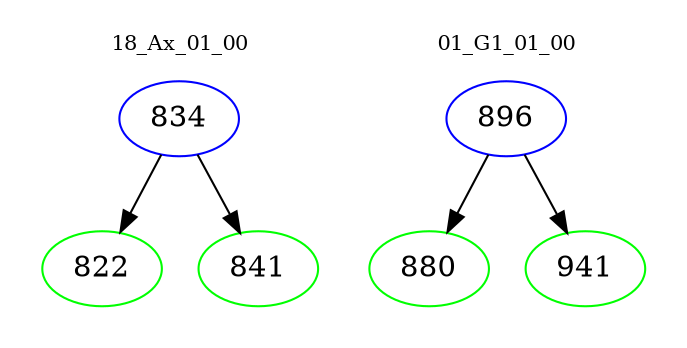 digraph{
subgraph cluster_0 {
color = white
label = "18_Ax_01_00";
fontsize=10;
T0_834 [label="834", color="blue"]
T0_834 -> T0_822 [color="black"]
T0_822 [label="822", color="green"]
T0_834 -> T0_841 [color="black"]
T0_841 [label="841", color="green"]
}
subgraph cluster_1 {
color = white
label = "01_G1_01_00";
fontsize=10;
T1_896 [label="896", color="blue"]
T1_896 -> T1_880 [color="black"]
T1_880 [label="880", color="green"]
T1_896 -> T1_941 [color="black"]
T1_941 [label="941", color="green"]
}
}
